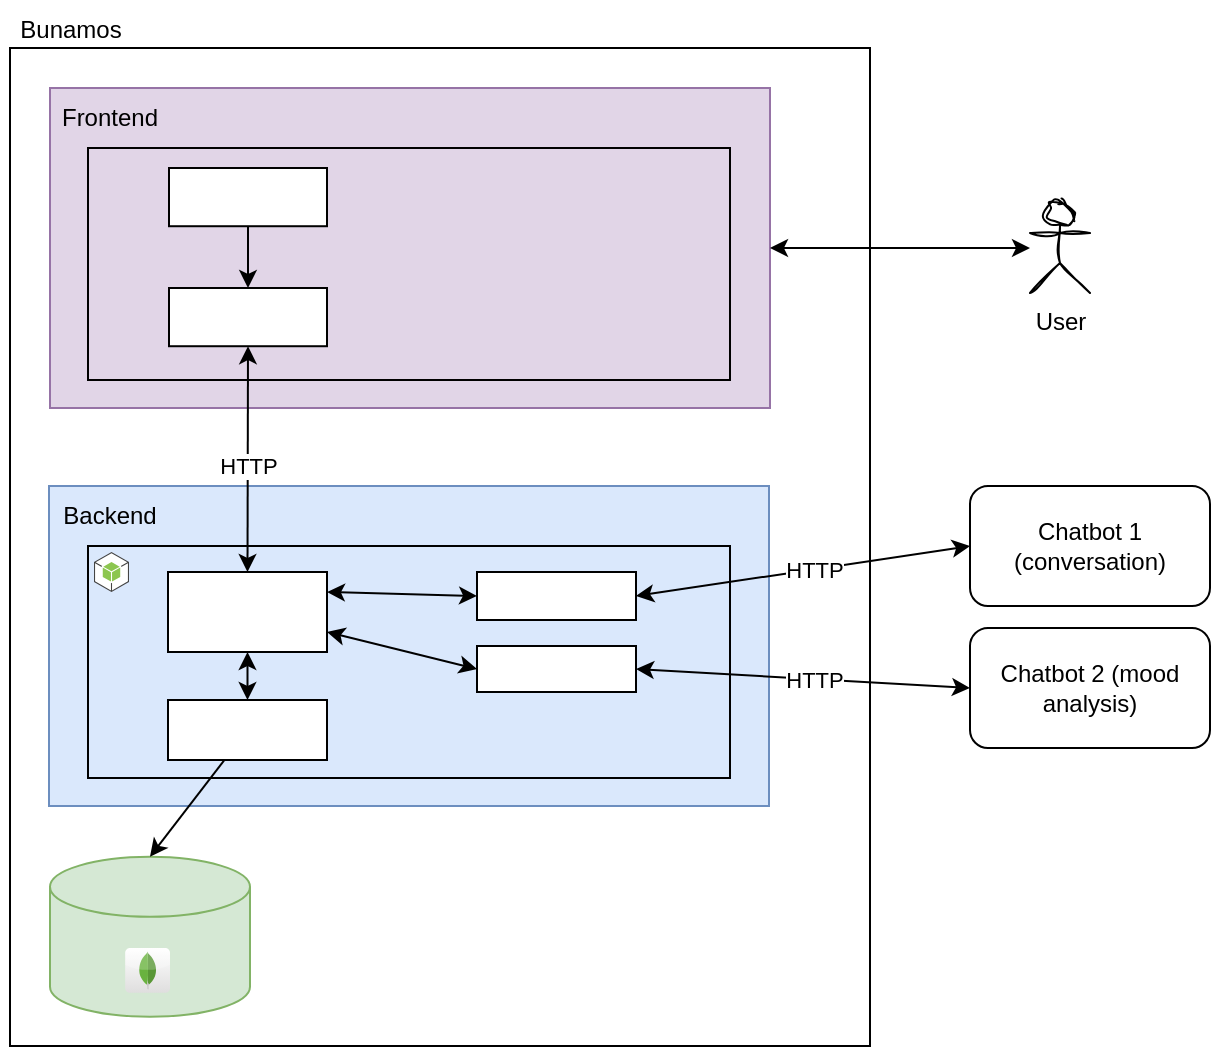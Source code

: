 <mxfile version="26.1.3">
  <diagram name="Seite-1" id="LfZ-poliV18EeL1zt53u">
    <mxGraphModel dx="1434" dy="738" grid="1" gridSize="10" guides="1" tooltips="1" connect="1" arrows="1" fold="1" page="1" pageScale="1" pageWidth="827" pageHeight="1169" math="0" shadow="0">
      <root>
        <mxCell id="0" />
        <mxCell id="1" parent="0" />
        <mxCell id="liGOc4bdC7QHKuSitop_-4" value="" style="rounded=0;whiteSpace=wrap;html=1;fillColor=none;" vertex="1" parent="1">
          <mxGeometry x="140" y="100" width="430" height="499" as="geometry" />
        </mxCell>
        <mxCell id="liGOc4bdC7QHKuSitop_-1" value="" style="rounded=0;whiteSpace=wrap;html=1;fillColor=#e1d5e7;strokeColor=#9673a6;" vertex="1" parent="1">
          <mxGeometry x="160" y="120" width="360" height="160" as="geometry" />
        </mxCell>
        <mxCell id="liGOc4bdC7QHKuSitop_-2" value="" style="rounded=0;whiteSpace=wrap;html=1;fillColor=#dae8fc;strokeColor=#6c8ebf;" vertex="1" parent="1">
          <mxGeometry x="159.5" y="319" width="360" height="160" as="geometry" />
        </mxCell>
        <mxCell id="liGOc4bdC7QHKuSitop_-15" value="Frontend" style="text;html=1;align=center;verticalAlign=middle;whiteSpace=wrap;rounded=0;" vertex="1" parent="1">
          <mxGeometry x="160" y="120" width="60" height="30" as="geometry" />
        </mxCell>
        <mxCell id="liGOc4bdC7QHKuSitop_-16" value="Backend" style="text;html=1;align=center;verticalAlign=middle;whiteSpace=wrap;rounded=0;" vertex="1" parent="1">
          <mxGeometry x="160" y="319" width="60" height="30" as="geometry" />
        </mxCell>
        <mxCell id="liGOc4bdC7QHKuSitop_-18" value="" style="group" vertex="1" connectable="0" parent="1">
          <mxGeometry x="179" y="150" width="321" height="116" as="geometry" />
        </mxCell>
        <mxCell id="liGOc4bdC7QHKuSitop_-5" value="" style="whiteSpace=wrap;html=1;fillColor=none;" vertex="1" parent="liGOc4bdC7QHKuSitop_-18">
          <mxGeometry width="321" height="116" as="geometry" />
        </mxCell>
        <mxCell id="liGOc4bdC7QHKuSitop_-6" value="" style="shape=image;html=1;verticalAlign=top;verticalLabelPosition=bottom;labelBackgroundColor=#ffffff;imageAspect=0;aspect=fixed;image=https://cdn0.iconfinder.com/data/icons/long-shadow-web-icons/512/angular-symbol-128.png" vertex="1" parent="liGOc4bdC7QHKuSitop_-18">
          <mxGeometry x="1" y="0.885" width="26.565" height="26.565" as="geometry" />
        </mxCell>
        <mxCell id="liGOc4bdC7QHKuSitop_-26" style="edgeStyle=orthogonalEdgeStyle;rounded=0;orthogonalLoop=1;jettySize=auto;html=1;entryX=0.5;entryY=0;entryDx=0;entryDy=0;" edge="1" parent="liGOc4bdC7QHKuSitop_-18" source="liGOc4bdC7QHKuSitop_-24" target="liGOc4bdC7QHKuSitop_-25">
          <mxGeometry relative="1" as="geometry" />
        </mxCell>
        <mxCell id="liGOc4bdC7QHKuSitop_-24" value="" style="rounded=0;whiteSpace=wrap;html=1;" vertex="1" parent="liGOc4bdC7QHKuSitop_-18">
          <mxGeometry x="40.5" y="10" width="79" height="29.11" as="geometry" />
        </mxCell>
        <mxCell id="liGOc4bdC7QHKuSitop_-25" value="" style="rounded=0;whiteSpace=wrap;html=1;" vertex="1" parent="liGOc4bdC7QHKuSitop_-18">
          <mxGeometry x="40.5" y="70" width="79" height="29.11" as="geometry" />
        </mxCell>
        <mxCell id="liGOc4bdC7QHKuSitop_-20" value="" style="group" vertex="1" connectable="0" parent="1">
          <mxGeometry x="179" y="349" width="321" height="116" as="geometry" />
        </mxCell>
        <mxCell id="liGOc4bdC7QHKuSitop_-21" value="" style="whiteSpace=wrap;html=1;fillColor=none;" vertex="1" parent="liGOc4bdC7QHKuSitop_-20">
          <mxGeometry width="321" height="116" as="geometry" />
        </mxCell>
        <mxCell id="liGOc4bdC7QHKuSitop_-53" style="rounded=0;orthogonalLoop=1;jettySize=auto;html=1;exitX=1;exitY=0.25;exitDx=0;exitDy=0;entryX=0;entryY=0.5;entryDx=0;entryDy=0;startArrow=classic;startFill=1;" edge="1" parent="liGOc4bdC7QHKuSitop_-20" source="liGOc4bdC7QHKuSitop_-23" target="liGOc4bdC7QHKuSitop_-34">
          <mxGeometry relative="1" as="geometry" />
        </mxCell>
        <mxCell id="liGOc4bdC7QHKuSitop_-23" value="" style="rounded=0;whiteSpace=wrap;html=1;" vertex="1" parent="liGOc4bdC7QHKuSitop_-20">
          <mxGeometry x="40" y="13" width="79.5" height="40" as="geometry" />
        </mxCell>
        <mxCell id="liGOc4bdC7QHKuSitop_-57" style="rounded=0;orthogonalLoop=1;jettySize=auto;html=1;exitX=0;exitY=0.5;exitDx=0;exitDy=0;entryX=1;entryY=0.75;entryDx=0;entryDy=0;startArrow=classic;startFill=1;" edge="1" parent="liGOc4bdC7QHKuSitop_-20" source="liGOc4bdC7QHKuSitop_-28" target="liGOc4bdC7QHKuSitop_-23">
          <mxGeometry relative="1" as="geometry" />
        </mxCell>
        <mxCell id="liGOc4bdC7QHKuSitop_-28" value="" style="rounded=0;whiteSpace=wrap;html=1;" vertex="1" parent="liGOc4bdC7QHKuSitop_-20">
          <mxGeometry x="194.5" y="50" width="79.5" height="23" as="geometry" />
        </mxCell>
        <mxCell id="liGOc4bdC7QHKuSitop_-34" value="" style="rounded=0;whiteSpace=wrap;html=1;" vertex="1" parent="liGOc4bdC7QHKuSitop_-20">
          <mxGeometry x="194.5" y="13" width="79.5" height="24" as="geometry" />
        </mxCell>
        <mxCell id="liGOc4bdC7QHKuSitop_-60" style="edgeStyle=orthogonalEdgeStyle;rounded=0;orthogonalLoop=1;jettySize=auto;html=1;exitX=0.5;exitY=0;exitDx=0;exitDy=0;entryX=0.5;entryY=1;entryDx=0;entryDy=0;startArrow=classic;startFill=1;" edge="1" parent="liGOc4bdC7QHKuSitop_-20" source="liGOc4bdC7QHKuSitop_-42" target="liGOc4bdC7QHKuSitop_-23">
          <mxGeometry relative="1" as="geometry" />
        </mxCell>
        <mxCell id="liGOc4bdC7QHKuSitop_-42" value="" style="rounded=0;whiteSpace=wrap;html=1;" vertex="1" parent="liGOc4bdC7QHKuSitop_-20">
          <mxGeometry x="40" y="77" width="79.5" height="30" as="geometry" />
        </mxCell>
        <mxCell id="liGOc4bdC7QHKuSitop_-69" value="" style="outlineConnect=0;dashed=0;verticalLabelPosition=bottom;verticalAlign=top;align=center;html=1;shape=mxgraph.aws3.android;fillColor=#8CC64F;gradientColor=none;aspect=fixed;" vertex="1" parent="liGOc4bdC7QHKuSitop_-20">
          <mxGeometry x="3" y="3" width="17.5" height="20" as="geometry" />
        </mxCell>
        <mxCell id="liGOc4bdC7QHKuSitop_-3" value="" style="rounded=0;orthogonalLoop=1;jettySize=auto;html=1;startArrow=classic;startFill=1;entryX=0.5;entryY=0;entryDx=0;entryDy=0;exitX=0.5;exitY=1;exitDx=0;exitDy=0;" edge="1" parent="1" source="liGOc4bdC7QHKuSitop_-25" target="liGOc4bdC7QHKuSitop_-23">
          <mxGeometry relative="1" as="geometry" />
        </mxCell>
        <mxCell id="liGOc4bdC7QHKuSitop_-14" value="HTTP" style="edgeLabel;html=1;align=center;verticalAlign=middle;resizable=0;points=[];" vertex="1" connectable="0" parent="liGOc4bdC7QHKuSitop_-3">
          <mxGeometry x="0.058" relative="1" as="geometry">
            <mxPoint as="offset" />
          </mxGeometry>
        </mxCell>
        <mxCell id="liGOc4bdC7QHKuSitop_-35" value="Chatbot 1 (conversation)" style="rounded=1;whiteSpace=wrap;html=1;" vertex="1" parent="1">
          <mxGeometry x="620" y="319" width="120" height="60" as="geometry" />
        </mxCell>
        <mxCell id="liGOc4bdC7QHKuSitop_-44" value="" style="shape=cylinder3;whiteSpace=wrap;html=1;boundedLbl=1;backgroundOutline=1;size=15;fillColor=#d5e8d4;strokeColor=#82b366;" vertex="1" parent="1">
          <mxGeometry x="160" y="504.4" width="100" height="80" as="geometry" />
        </mxCell>
        <mxCell id="liGOc4bdC7QHKuSitop_-45" style="rounded=0;orthogonalLoop=1;jettySize=auto;html=1;entryX=0.5;entryY=0;entryDx=0;entryDy=0;entryPerimeter=0;" edge="1" parent="1" source="liGOc4bdC7QHKuSitop_-42" target="liGOc4bdC7QHKuSitop_-44">
          <mxGeometry relative="1" as="geometry" />
        </mxCell>
        <mxCell id="liGOc4bdC7QHKuSitop_-49" style="rounded=0;orthogonalLoop=1;jettySize=auto;html=1;endArrow=classic;endFill=1;startArrow=classic;startFill=1;" edge="1" parent="1" source="liGOc4bdC7QHKuSitop_-46" target="liGOc4bdC7QHKuSitop_-1">
          <mxGeometry relative="1" as="geometry" />
        </mxCell>
        <mxCell id="liGOc4bdC7QHKuSitop_-46" value="User" style="shape=umlActor;verticalLabelPosition=bottom;verticalAlign=top;html=1;outlineConnect=0;labelBorderColor=none;sketch=1;curveFitting=1;jiggle=2;" vertex="1" parent="1">
          <mxGeometry x="650" y="177.5" width="30" height="45" as="geometry" />
        </mxCell>
        <mxCell id="liGOc4bdC7QHKuSitop_-50" value="Chatbot 2 (mood analysis)" style="rounded=1;whiteSpace=wrap;html=1;" vertex="1" parent="1">
          <mxGeometry x="620" y="390" width="120" height="60" as="geometry" />
        </mxCell>
        <mxCell id="liGOc4bdC7QHKuSitop_-51" style="rounded=0;orthogonalLoop=1;jettySize=auto;html=1;entryX=0;entryY=0.5;entryDx=0;entryDy=0;startArrow=classic;startFill=1;exitX=1;exitY=0.5;exitDx=0;exitDy=0;" edge="1" parent="1" source="liGOc4bdC7QHKuSitop_-28" target="liGOc4bdC7QHKuSitop_-50">
          <mxGeometry relative="1" as="geometry" />
        </mxCell>
        <mxCell id="liGOc4bdC7QHKuSitop_-62" value="HTTP" style="edgeLabel;html=1;align=center;verticalAlign=middle;resizable=0;points=[];" vertex="1" connectable="0" parent="liGOc4bdC7QHKuSitop_-51">
          <mxGeometry x="-0.082" relative="1" as="geometry">
            <mxPoint x="12" y="1" as="offset" />
          </mxGeometry>
        </mxCell>
        <mxCell id="liGOc4bdC7QHKuSitop_-52" style="rounded=0;orthogonalLoop=1;jettySize=auto;html=1;startArrow=classic;startFill=1;exitX=1;exitY=0.5;exitDx=0;exitDy=0;entryX=0;entryY=0.5;entryDx=0;entryDy=0;" edge="1" parent="1" source="liGOc4bdC7QHKuSitop_-34" target="liGOc4bdC7QHKuSitop_-35">
          <mxGeometry relative="1" as="geometry" />
        </mxCell>
        <mxCell id="liGOc4bdC7QHKuSitop_-61" value="HTTP" style="edgeLabel;html=1;align=center;verticalAlign=middle;resizable=0;points=[];" vertex="1" connectable="0" parent="liGOc4bdC7QHKuSitop_-52">
          <mxGeometry x="-0.002" y="1" relative="1" as="geometry">
            <mxPoint x="5" as="offset" />
          </mxGeometry>
        </mxCell>
        <mxCell id="liGOc4bdC7QHKuSitop_-68" value="" style="dashed=0;outlineConnect=0;html=1;align=center;labelPosition=center;verticalLabelPosition=bottom;verticalAlign=top;shape=mxgraph.webicons.mongodb;gradientColor=#DFDEDE" vertex="1" parent="1">
          <mxGeometry x="197.6" y="550" width="22.4" height="22.4" as="geometry" />
        </mxCell>
        <mxCell id="liGOc4bdC7QHKuSitop_-70" value="Bunamos" style="text;html=1;align=center;verticalAlign=middle;resizable=0;points=[];autosize=1;strokeColor=none;fillColor=none;" vertex="1" parent="1">
          <mxGeometry x="135" y="76" width="70" height="30" as="geometry" />
        </mxCell>
      </root>
    </mxGraphModel>
  </diagram>
</mxfile>
